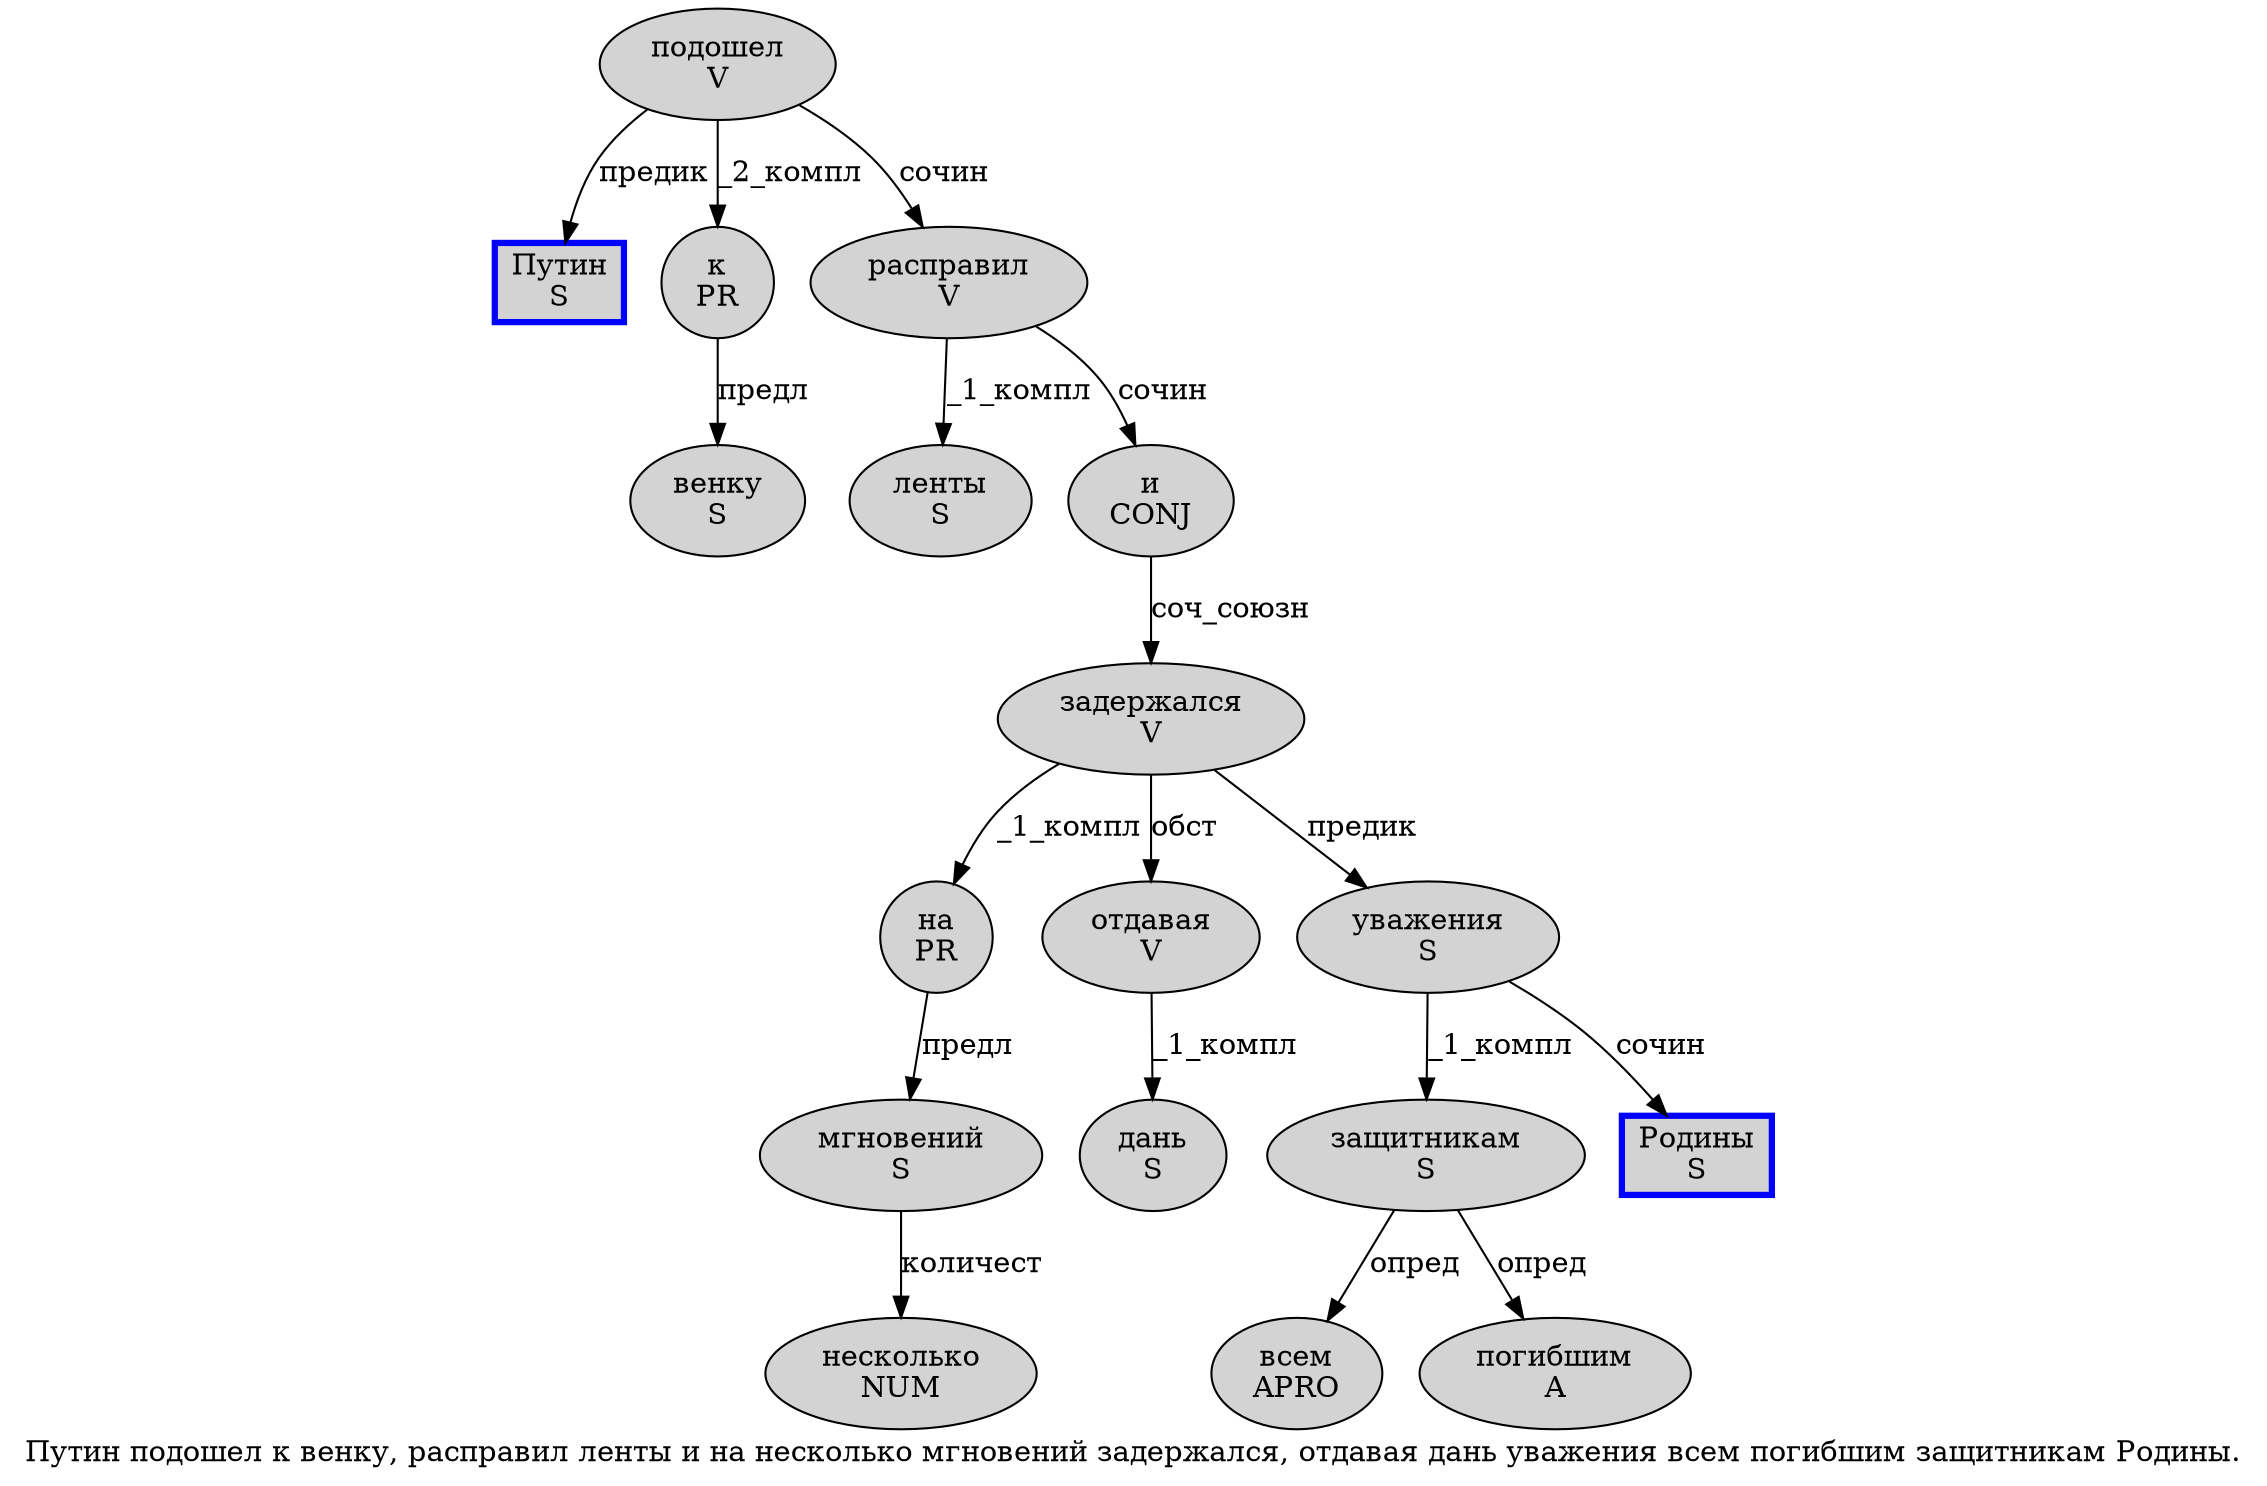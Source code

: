 digraph SENTENCE_1184 {
	graph [label="Путин подошел к венку, расправил ленты и на несколько мгновений задержался, отдавая дань уважения всем погибшим защитникам Родины."]
	node [style=filled]
		0 [label="Путин
S" color=blue fillcolor=lightgray penwidth=3 shape=box]
		1 [label="подошел
V" color="" fillcolor=lightgray penwidth=1 shape=ellipse]
		2 [label="к
PR" color="" fillcolor=lightgray penwidth=1 shape=ellipse]
		3 [label="венку
S" color="" fillcolor=lightgray penwidth=1 shape=ellipse]
		5 [label="расправил
V" color="" fillcolor=lightgray penwidth=1 shape=ellipse]
		6 [label="ленты
S" color="" fillcolor=lightgray penwidth=1 shape=ellipse]
		7 [label="и
CONJ" color="" fillcolor=lightgray penwidth=1 shape=ellipse]
		8 [label="на
PR" color="" fillcolor=lightgray penwidth=1 shape=ellipse]
		9 [label="несколько
NUM" color="" fillcolor=lightgray penwidth=1 shape=ellipse]
		10 [label="мгновений
S" color="" fillcolor=lightgray penwidth=1 shape=ellipse]
		11 [label="задержался
V" color="" fillcolor=lightgray penwidth=1 shape=ellipse]
		13 [label="отдавая
V" color="" fillcolor=lightgray penwidth=1 shape=ellipse]
		14 [label="дань
S" color="" fillcolor=lightgray penwidth=1 shape=ellipse]
		15 [label="уважения
S" color="" fillcolor=lightgray penwidth=1 shape=ellipse]
		16 [label="всем
APRO" color="" fillcolor=lightgray penwidth=1 shape=ellipse]
		17 [label="погибшим
A" color="" fillcolor=lightgray penwidth=1 shape=ellipse]
		18 [label="защитникам
S" color="" fillcolor=lightgray penwidth=1 shape=ellipse]
		19 [label="Родины
S" color=blue fillcolor=lightgray penwidth=3 shape=box]
			7 -> 11 [label="соч_союзн"]
			5 -> 6 [label="_1_компл"]
			5 -> 7 [label="сочин"]
			18 -> 16 [label="опред"]
			18 -> 17 [label="опред"]
			8 -> 10 [label="предл"]
			11 -> 8 [label="_1_компл"]
			11 -> 13 [label="обст"]
			11 -> 15 [label="предик"]
			10 -> 9 [label="количест"]
			13 -> 14 [label="_1_компл"]
			15 -> 18 [label="_1_компл"]
			15 -> 19 [label="сочин"]
			2 -> 3 [label="предл"]
			1 -> 0 [label="предик"]
			1 -> 2 [label="_2_компл"]
			1 -> 5 [label="сочин"]
}